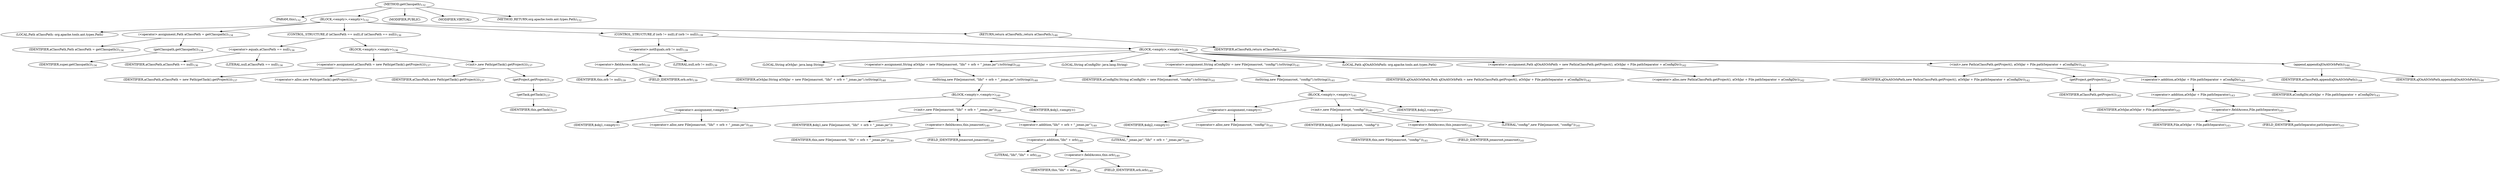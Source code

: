 digraph "getClasspath" {  
"96" [label = <(METHOD,getClasspath)<SUB>132</SUB>> ]
"4" [label = <(PARAM,this)<SUB>132</SUB>> ]
"97" [label = <(BLOCK,&lt;empty&gt;,&lt;empty&gt;)<SUB>132</SUB>> ]
"6" [label = <(LOCAL,Path aClassPath: org.apache.tools.ant.types.Path)> ]
"98" [label = <(&lt;operator&gt;.assignment,Path aClassPath = getClasspath())<SUB>134</SUB>> ]
"99" [label = <(IDENTIFIER,aClassPath,Path aClassPath = getClasspath())<SUB>134</SUB>> ]
"100" [label = <(getClasspath,getClasspath())<SUB>134</SUB>> ]
"101" [label = <(IDENTIFIER,super,getClasspath())<SUB>134</SUB>> ]
"102" [label = <(CONTROL_STRUCTURE,if (aClassPath == null),if (aClassPath == null))<SUB>136</SUB>> ]
"103" [label = <(&lt;operator&gt;.equals,aClassPath == null)<SUB>136</SUB>> ]
"104" [label = <(IDENTIFIER,aClassPath,aClassPath == null)<SUB>136</SUB>> ]
"105" [label = <(LITERAL,null,aClassPath == null)<SUB>136</SUB>> ]
"106" [label = <(BLOCK,&lt;empty&gt;,&lt;empty&gt;)<SUB>136</SUB>> ]
"107" [label = <(&lt;operator&gt;.assignment,aClassPath = new Path(getTask().getProject()))<SUB>137</SUB>> ]
"108" [label = <(IDENTIFIER,aClassPath,aClassPath = new Path(getTask().getProject()))<SUB>137</SUB>> ]
"109" [label = <(&lt;operator&gt;.alloc,new Path(getTask().getProject()))<SUB>137</SUB>> ]
"110" [label = <(&lt;init&gt;,new Path(getTask().getProject()))<SUB>137</SUB>> ]
"5" [label = <(IDENTIFIER,aClassPath,new Path(getTask().getProject()))<SUB>137</SUB>> ]
"111" [label = <(getProject,getProject())<SUB>137</SUB>> ]
"112" [label = <(getTask,getTask())<SUB>137</SUB>> ]
"3" [label = <(IDENTIFIER,this,getTask())<SUB>137</SUB>> ]
"113" [label = <(CONTROL_STRUCTURE,if (orb != null),if (orb != null))<SUB>139</SUB>> ]
"114" [label = <(&lt;operator&gt;.notEquals,orb != null)<SUB>139</SUB>> ]
"115" [label = <(&lt;operator&gt;.fieldAccess,this.orb)<SUB>139</SUB>> ]
"116" [label = <(IDENTIFIER,this,orb != null)<SUB>139</SUB>> ]
"117" [label = <(FIELD_IDENTIFIER,orb,orb)<SUB>139</SUB>> ]
"118" [label = <(LITERAL,null,orb != null)<SUB>139</SUB>> ]
"119" [label = <(BLOCK,&lt;empty&gt;,&lt;empty&gt;)<SUB>139</SUB>> ]
"120" [label = <(LOCAL,String aOrbJar: java.lang.String)> ]
"121" [label = <(&lt;operator&gt;.assignment,String aOrbJar = new File(jonasroot, &quot;lib/&quot; + orb + &quot;_jonas.jar&quot;).toString())<SUB>140</SUB>> ]
"122" [label = <(IDENTIFIER,aOrbJar,String aOrbJar = new File(jonasroot, &quot;lib/&quot; + orb + &quot;_jonas.jar&quot;).toString())<SUB>140</SUB>> ]
"123" [label = <(toString,new File(jonasroot, &quot;lib/&quot; + orb + &quot;_jonas.jar&quot;).toString())<SUB>140</SUB>> ]
"124" [label = <(BLOCK,&lt;empty&gt;,&lt;empty&gt;)<SUB>140</SUB>> ]
"125" [label = <(&lt;operator&gt;.assignment,&lt;empty&gt;)> ]
"126" [label = <(IDENTIFIER,$obj1,&lt;empty&gt;)> ]
"127" [label = <(&lt;operator&gt;.alloc,new File(jonasroot, &quot;lib/&quot; + orb + &quot;_jonas.jar&quot;))<SUB>140</SUB>> ]
"128" [label = <(&lt;init&gt;,new File(jonasroot, &quot;lib/&quot; + orb + &quot;_jonas.jar&quot;))<SUB>140</SUB>> ]
"129" [label = <(IDENTIFIER,$obj1,new File(jonasroot, &quot;lib/&quot; + orb + &quot;_jonas.jar&quot;))> ]
"130" [label = <(&lt;operator&gt;.fieldAccess,this.jonasroot)<SUB>140</SUB>> ]
"131" [label = <(IDENTIFIER,this,new File(jonasroot, &quot;lib/&quot; + orb + &quot;_jonas.jar&quot;))<SUB>140</SUB>> ]
"132" [label = <(FIELD_IDENTIFIER,jonasroot,jonasroot)<SUB>140</SUB>> ]
"133" [label = <(&lt;operator&gt;.addition,&quot;lib/&quot; + orb + &quot;_jonas.jar&quot;)<SUB>140</SUB>> ]
"134" [label = <(&lt;operator&gt;.addition,&quot;lib/&quot; + orb)<SUB>140</SUB>> ]
"135" [label = <(LITERAL,&quot;lib/&quot;,&quot;lib/&quot; + orb)<SUB>140</SUB>> ]
"136" [label = <(&lt;operator&gt;.fieldAccess,this.orb)<SUB>140</SUB>> ]
"137" [label = <(IDENTIFIER,this,&quot;lib/&quot; + orb)<SUB>140</SUB>> ]
"138" [label = <(FIELD_IDENTIFIER,orb,orb)<SUB>140</SUB>> ]
"139" [label = <(LITERAL,&quot;_jonas.jar&quot;,&quot;lib/&quot; + orb + &quot;_jonas.jar&quot;)<SUB>140</SUB>> ]
"140" [label = <(IDENTIFIER,$obj1,&lt;empty&gt;)> ]
"141" [label = <(LOCAL,String aConfigDir: java.lang.String)> ]
"142" [label = <(&lt;operator&gt;.assignment,String aConfigDir = new File(jonasroot, &quot;config/&quot;).toString())<SUB>141</SUB>> ]
"143" [label = <(IDENTIFIER,aConfigDir,String aConfigDir = new File(jonasroot, &quot;config/&quot;).toString())<SUB>141</SUB>> ]
"144" [label = <(toString,new File(jonasroot, &quot;config/&quot;).toString())<SUB>141</SUB>> ]
"145" [label = <(BLOCK,&lt;empty&gt;,&lt;empty&gt;)<SUB>141</SUB>> ]
"146" [label = <(&lt;operator&gt;.assignment,&lt;empty&gt;)> ]
"147" [label = <(IDENTIFIER,$obj2,&lt;empty&gt;)> ]
"148" [label = <(&lt;operator&gt;.alloc,new File(jonasroot, &quot;config/&quot;))<SUB>141</SUB>> ]
"149" [label = <(&lt;init&gt;,new File(jonasroot, &quot;config/&quot;))<SUB>141</SUB>> ]
"150" [label = <(IDENTIFIER,$obj2,new File(jonasroot, &quot;config/&quot;))> ]
"151" [label = <(&lt;operator&gt;.fieldAccess,this.jonasroot)<SUB>141</SUB>> ]
"152" [label = <(IDENTIFIER,this,new File(jonasroot, &quot;config/&quot;))<SUB>141</SUB>> ]
"153" [label = <(FIELD_IDENTIFIER,jonasroot,jonasroot)<SUB>141</SUB>> ]
"154" [label = <(LITERAL,&quot;config/&quot;,new File(jonasroot, &quot;config/&quot;))<SUB>141</SUB>> ]
"155" [label = <(IDENTIFIER,$obj2,&lt;empty&gt;)> ]
"8" [label = <(LOCAL,Path aJOnASOrbPath: org.apache.tools.ant.types.Path)> ]
"156" [label = <(&lt;operator&gt;.assignment,Path aJOnASOrbPath = new Path(aClassPath.getProject(), aOrbJar + File.pathSeparator + aConfigDir))<SUB>142</SUB>> ]
"157" [label = <(IDENTIFIER,aJOnASOrbPath,Path aJOnASOrbPath = new Path(aClassPath.getProject(), aOrbJar + File.pathSeparator + aConfigDir))<SUB>142</SUB>> ]
"158" [label = <(&lt;operator&gt;.alloc,new Path(aClassPath.getProject(), aOrbJar + File.pathSeparator + aConfigDir))<SUB>142</SUB>> ]
"159" [label = <(&lt;init&gt;,new Path(aClassPath.getProject(), aOrbJar + File.pathSeparator + aConfigDir))<SUB>142</SUB>> ]
"7" [label = <(IDENTIFIER,aJOnASOrbPath,new Path(aClassPath.getProject(), aOrbJar + File.pathSeparator + aConfigDir))<SUB>142</SUB>> ]
"160" [label = <(getProject,getProject())<SUB>142</SUB>> ]
"161" [label = <(IDENTIFIER,aClassPath,getProject())<SUB>142</SUB>> ]
"162" [label = <(&lt;operator&gt;.addition,aOrbJar + File.pathSeparator + aConfigDir)<SUB>143</SUB>> ]
"163" [label = <(&lt;operator&gt;.addition,aOrbJar + File.pathSeparator)<SUB>143</SUB>> ]
"164" [label = <(IDENTIFIER,aOrbJar,aOrbJar + File.pathSeparator)<SUB>143</SUB>> ]
"165" [label = <(&lt;operator&gt;.fieldAccess,File.pathSeparator)<SUB>143</SUB>> ]
"166" [label = <(IDENTIFIER,File,aOrbJar + File.pathSeparator)<SUB>143</SUB>> ]
"167" [label = <(FIELD_IDENTIFIER,pathSeparator,pathSeparator)<SUB>143</SUB>> ]
"168" [label = <(IDENTIFIER,aConfigDir,aOrbJar + File.pathSeparator + aConfigDir)<SUB>143</SUB>> ]
"169" [label = <(append,append(aJOnASOrbPath))<SUB>144</SUB>> ]
"170" [label = <(IDENTIFIER,aClassPath,append(aJOnASOrbPath))<SUB>144</SUB>> ]
"171" [label = <(IDENTIFIER,aJOnASOrbPath,append(aJOnASOrbPath))<SUB>144</SUB>> ]
"172" [label = <(RETURN,return aClassPath;,return aClassPath;)<SUB>146</SUB>> ]
"173" [label = <(IDENTIFIER,aClassPath,return aClassPath;)<SUB>146</SUB>> ]
"174" [label = <(MODIFIER,PUBLIC)> ]
"175" [label = <(MODIFIER,VIRTUAL)> ]
"176" [label = <(METHOD_RETURN,org.apache.tools.ant.types.Path)<SUB>132</SUB>> ]
  "96" -> "4" 
  "96" -> "97" 
  "96" -> "174" 
  "96" -> "175" 
  "96" -> "176" 
  "97" -> "6" 
  "97" -> "98" 
  "97" -> "102" 
  "97" -> "113" 
  "97" -> "172" 
  "98" -> "99" 
  "98" -> "100" 
  "100" -> "101" 
  "102" -> "103" 
  "102" -> "106" 
  "103" -> "104" 
  "103" -> "105" 
  "106" -> "107" 
  "106" -> "110" 
  "107" -> "108" 
  "107" -> "109" 
  "110" -> "5" 
  "110" -> "111" 
  "111" -> "112" 
  "112" -> "3" 
  "113" -> "114" 
  "113" -> "119" 
  "114" -> "115" 
  "114" -> "118" 
  "115" -> "116" 
  "115" -> "117" 
  "119" -> "120" 
  "119" -> "121" 
  "119" -> "141" 
  "119" -> "142" 
  "119" -> "8" 
  "119" -> "156" 
  "119" -> "159" 
  "119" -> "169" 
  "121" -> "122" 
  "121" -> "123" 
  "123" -> "124" 
  "124" -> "125" 
  "124" -> "128" 
  "124" -> "140" 
  "125" -> "126" 
  "125" -> "127" 
  "128" -> "129" 
  "128" -> "130" 
  "128" -> "133" 
  "130" -> "131" 
  "130" -> "132" 
  "133" -> "134" 
  "133" -> "139" 
  "134" -> "135" 
  "134" -> "136" 
  "136" -> "137" 
  "136" -> "138" 
  "142" -> "143" 
  "142" -> "144" 
  "144" -> "145" 
  "145" -> "146" 
  "145" -> "149" 
  "145" -> "155" 
  "146" -> "147" 
  "146" -> "148" 
  "149" -> "150" 
  "149" -> "151" 
  "149" -> "154" 
  "151" -> "152" 
  "151" -> "153" 
  "156" -> "157" 
  "156" -> "158" 
  "159" -> "7" 
  "159" -> "160" 
  "159" -> "162" 
  "160" -> "161" 
  "162" -> "163" 
  "162" -> "168" 
  "163" -> "164" 
  "163" -> "165" 
  "165" -> "166" 
  "165" -> "167" 
  "169" -> "170" 
  "169" -> "171" 
  "172" -> "173" 
}
